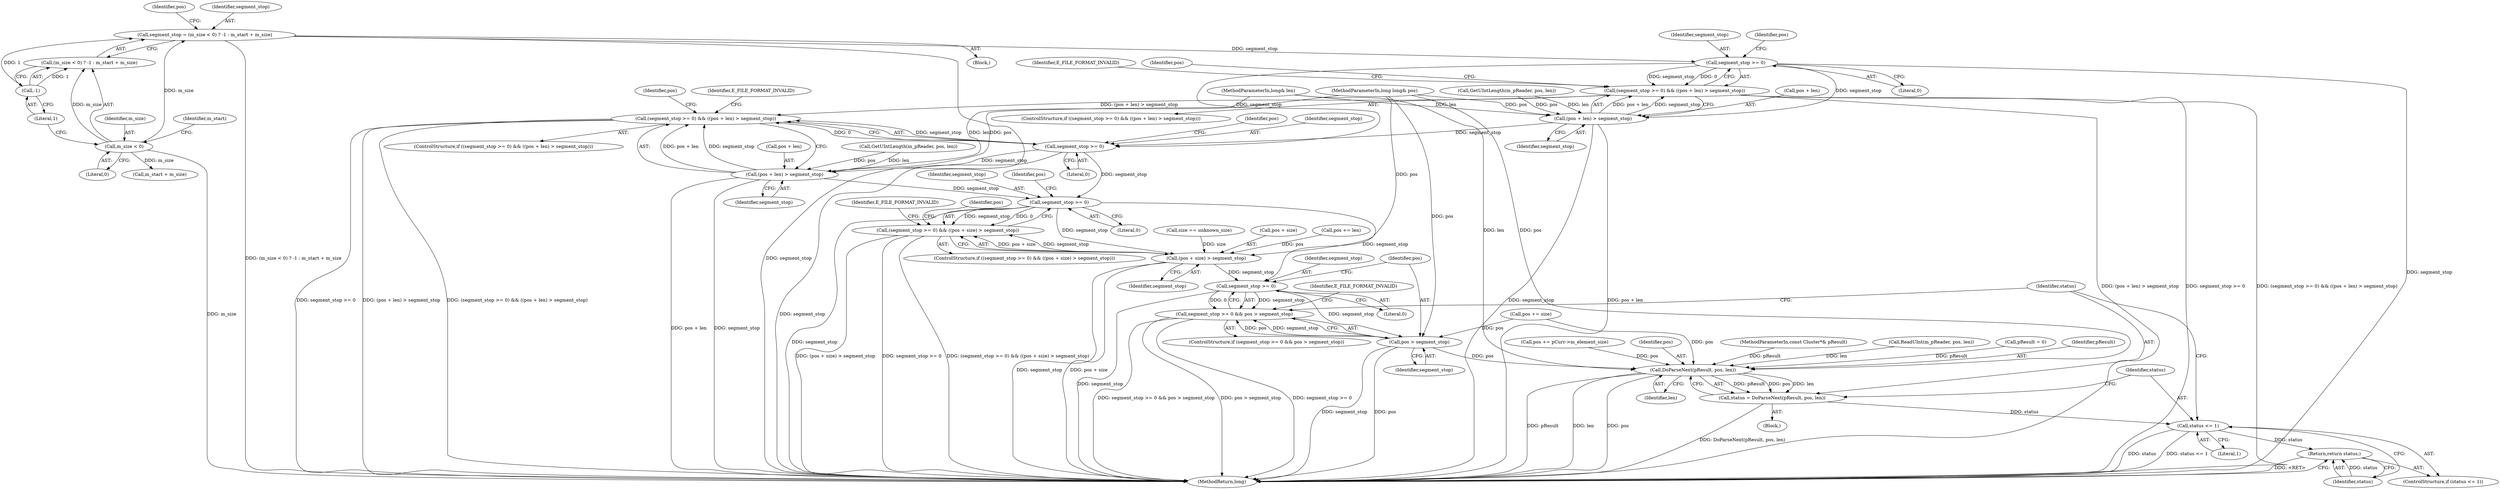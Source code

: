 digraph "0_Android_cc274e2abe8b2a6698a5c47d8aa4bb45f1f9538d_55@integer" {
"1000221" [label="(Call,segment_stop = (m_size < 0) ? -1 : m_start + m_size)"];
"1000227" [label="(Call,-1)"];
"1000224" [label="(Call,m_size < 0)"];
"1000285" [label="(Call,segment_stop >= 0)"];
"1000284" [label="(Call,(segment_stop >= 0) && ((pos + len) > segment_stop))"];
"1000353" [label="(Call,(segment_stop >= 0) && ((pos + len) > segment_stop))"];
"1000288" [label="(Call,(pos + len) > segment_stop)"];
"1000354" [label="(Call,segment_stop >= 0)"];
"1000357" [label="(Call,(pos + len) > segment_stop)"];
"1000400" [label="(Call,segment_stop >= 0)"];
"1000399" [label="(Call,(segment_stop >= 0) && ((pos + size) > segment_stop))"];
"1000403" [label="(Call,(pos + size) > segment_stop)"];
"1000415" [label="(Call,segment_stop >= 0)"];
"1000414" [label="(Call,segment_stop >= 0 && pos > segment_stop)"];
"1000418" [label="(Call,pos > segment_stop)"];
"1000428" [label="(Call,DoParseNext(pResult, pos, len))"];
"1000426" [label="(Call,status = DoParseNext(pResult, pos, len))"];
"1000433" [label="(Call,status <= 1)"];
"1000436" [label="(Return,return status;)"];
"1000438" [label="(MethodReturn,long)"];
"1000227" [label="(Call,-1)"];
"1000225" [label="(Identifier,m_size)"];
"1000359" [label="(Identifier,pos)"];
"1000393" [label="(Call,size == unknown_size)"];
"1000426" [label="(Call,status = DoParseNext(pResult, pos, len))"];
"1000284" [label="(Call,(segment_stop >= 0) && ((pos + len) > segment_stop))"];
"1000398" [label="(ControlStructure,if ((segment_stop >= 0) && ((pos + size) > segment_stop)))"];
"1000229" [label="(Call,m_start + m_size)"];
"1000356" [label="(Literal,0)"];
"1000286" [label="(Identifier,segment_stop)"];
"1000357" [label="(Call,(pos + len) > segment_stop)"];
"1000400" [label="(Call,segment_stop >= 0)"];
"1000417" [label="(Literal,0)"];
"1000413" [label="(ControlStructure,if (segment_stop >= 0 && pos > segment_stop))"];
"1000367" [label="(Identifier,pos)"];
"1000436" [label="(Return,return status;)"];
"1000354" [label="(Call,segment_stop >= 0)"];
"1000414" [label="(Call,segment_stop >= 0 && pos > segment_stop)"];
"1000431" [label="(Identifier,len)"];
"1000223" [label="(Call,(m_size < 0) ? -1 : m_start + m_size)"];
"1000289" [label="(Call,pos + len)"];
"1000409" [label="(Identifier,E_FILE_FORMAT_INVALID)"];
"1000361" [label="(Identifier,segment_stop)"];
"1000430" [label="(Identifier,pos)"];
"1000122" [label="(Block,)"];
"1000427" [label="(Identifier,status)"];
"1000353" [label="(Call,(segment_stop >= 0) && ((pos + len) > segment_stop))"];
"1000228" [label="(Literal,1)"];
"1000224" [label="(Call,m_size < 0)"];
"1000334" [label="(Call,GetUIntLength(m_pReader, pos, len))"];
"1000287" [label="(Literal,0)"];
"1000419" [label="(Identifier,pos)"];
"1000298" [label="(Identifier,pos)"];
"1000265" [label="(Call,GetUIntLength(m_pReader, pos, len))"];
"1000355" [label="(Identifier,segment_stop)"];
"1000434" [label="(Identifier,status)"];
"1000433" [label="(Call,status <= 1)"];
"1000435" [label="(Literal,1)"];
"1000399" [label="(Call,(segment_stop >= 0) && ((pos + size) > segment_stop))"];
"1000407" [label="(Identifier,segment_stop)"];
"1000404" [label="(Call,pos + size)"];
"1000422" [label="(Identifier,E_FILE_FORMAT_INVALID)"];
"1000402" [label="(Literal,0)"];
"1000387" [label="(Call,pos += len)"];
"1000410" [label="(Call,pos += size)"];
"1000221" [label="(Call,segment_stop = (m_size < 0) ? -1 : m_start + m_size)"];
"1000363" [label="(Identifier,E_FILE_FORMAT_INVALID)"];
"1000292" [label="(Identifier,segment_stop)"];
"1000401" [label="(Identifier,segment_stop)"];
"1000405" [label="(Identifier,pos)"];
"1000428" [label="(Call,DoParseNext(pResult, pos, len))"];
"1000415" [label="(Call,segment_stop >= 0)"];
"1000119" [label="(MethodParameterIn,const Cluster*& pResult)"];
"1000375" [label="(Call,ReadUInt(m_pReader, pos, len))"];
"1000437" [label="(Identifier,status)"];
"1000226" [label="(Literal,0)"];
"1000411" [label="(Identifier,pos)"];
"1000420" [label="(Identifier,segment_stop)"];
"1000288" [label="(Call,(pos + len) > segment_stop)"];
"1000120" [label="(MethodParameterIn,long long& pos)"];
"1000130" [label="(Call,pResult = 0)"];
"1000403" [label="(Call,(pos + size) > segment_stop)"];
"1000233" [label="(Identifier,pos)"];
"1000416" [label="(Identifier,segment_stop)"];
"1000121" [label="(MethodParameterIn,long& len)"];
"1000283" [label="(ControlStructure,if ((segment_stop >= 0) && ((pos + len) > segment_stop)))"];
"1000424" [label="(Block,)"];
"1000352" [label="(ControlStructure,if ((segment_stop >= 0) && ((pos + len) > segment_stop)))"];
"1000432" [label="(ControlStructure,if (status <= 1))"];
"1000294" [label="(Identifier,E_FILE_FORMAT_INVALID)"];
"1000285" [label="(Call,segment_stop >= 0)"];
"1000429" [label="(Identifier,pResult)"];
"1000230" [label="(Identifier,m_start)"];
"1000243" [label="(Call,pos += pCurr->m_element_size)"];
"1000290" [label="(Identifier,pos)"];
"1000418" [label="(Call,pos > segment_stop)"];
"1000222" [label="(Identifier,segment_stop)"];
"1000358" [label="(Call,pos + len)"];
"1000221" -> "1000122"  [label="AST: "];
"1000221" -> "1000223"  [label="CFG: "];
"1000222" -> "1000221"  [label="AST: "];
"1000223" -> "1000221"  [label="AST: "];
"1000233" -> "1000221"  [label="CFG: "];
"1000221" -> "1000438"  [label="DDG: (m_size < 0) ? -1 : m_start + m_size"];
"1000221" -> "1000438"  [label="DDG: segment_stop"];
"1000227" -> "1000221"  [label="DDG: 1"];
"1000224" -> "1000221"  [label="DDG: m_size"];
"1000221" -> "1000285"  [label="DDG: segment_stop"];
"1000227" -> "1000223"  [label="AST: "];
"1000227" -> "1000228"  [label="CFG: "];
"1000228" -> "1000227"  [label="AST: "];
"1000223" -> "1000227"  [label="CFG: "];
"1000227" -> "1000223"  [label="DDG: 1"];
"1000224" -> "1000223"  [label="AST: "];
"1000224" -> "1000226"  [label="CFG: "];
"1000225" -> "1000224"  [label="AST: "];
"1000226" -> "1000224"  [label="AST: "];
"1000228" -> "1000224"  [label="CFG: "];
"1000230" -> "1000224"  [label="CFG: "];
"1000224" -> "1000438"  [label="DDG: m_size"];
"1000224" -> "1000223"  [label="DDG: m_size"];
"1000224" -> "1000229"  [label="DDG: m_size"];
"1000285" -> "1000284"  [label="AST: "];
"1000285" -> "1000287"  [label="CFG: "];
"1000286" -> "1000285"  [label="AST: "];
"1000287" -> "1000285"  [label="AST: "];
"1000290" -> "1000285"  [label="CFG: "];
"1000284" -> "1000285"  [label="CFG: "];
"1000285" -> "1000438"  [label="DDG: segment_stop"];
"1000285" -> "1000284"  [label="DDG: segment_stop"];
"1000285" -> "1000284"  [label="DDG: 0"];
"1000285" -> "1000288"  [label="DDG: segment_stop"];
"1000285" -> "1000354"  [label="DDG: segment_stop"];
"1000284" -> "1000283"  [label="AST: "];
"1000284" -> "1000288"  [label="CFG: "];
"1000288" -> "1000284"  [label="AST: "];
"1000294" -> "1000284"  [label="CFG: "];
"1000298" -> "1000284"  [label="CFG: "];
"1000284" -> "1000438"  [label="DDG: segment_stop >= 0"];
"1000284" -> "1000438"  [label="DDG: (segment_stop >= 0) && ((pos + len) > segment_stop)"];
"1000284" -> "1000438"  [label="DDG: (pos + len) > segment_stop"];
"1000288" -> "1000284"  [label="DDG: pos + len"];
"1000288" -> "1000284"  [label="DDG: segment_stop"];
"1000284" -> "1000353"  [label="DDG: (pos + len) > segment_stop"];
"1000353" -> "1000352"  [label="AST: "];
"1000353" -> "1000354"  [label="CFG: "];
"1000353" -> "1000357"  [label="CFG: "];
"1000354" -> "1000353"  [label="AST: "];
"1000357" -> "1000353"  [label="AST: "];
"1000363" -> "1000353"  [label="CFG: "];
"1000367" -> "1000353"  [label="CFG: "];
"1000353" -> "1000438"  [label="DDG: (pos + len) > segment_stop"];
"1000353" -> "1000438"  [label="DDG: (segment_stop >= 0) && ((pos + len) > segment_stop)"];
"1000353" -> "1000438"  [label="DDG: segment_stop >= 0"];
"1000354" -> "1000353"  [label="DDG: segment_stop"];
"1000354" -> "1000353"  [label="DDG: 0"];
"1000357" -> "1000353"  [label="DDG: pos + len"];
"1000357" -> "1000353"  [label="DDG: segment_stop"];
"1000288" -> "1000292"  [label="CFG: "];
"1000289" -> "1000288"  [label="AST: "];
"1000292" -> "1000288"  [label="AST: "];
"1000288" -> "1000438"  [label="DDG: segment_stop"];
"1000288" -> "1000438"  [label="DDG: pos + len"];
"1000265" -> "1000288"  [label="DDG: pos"];
"1000265" -> "1000288"  [label="DDG: len"];
"1000120" -> "1000288"  [label="DDG: pos"];
"1000121" -> "1000288"  [label="DDG: len"];
"1000288" -> "1000354"  [label="DDG: segment_stop"];
"1000354" -> "1000356"  [label="CFG: "];
"1000355" -> "1000354"  [label="AST: "];
"1000356" -> "1000354"  [label="AST: "];
"1000359" -> "1000354"  [label="CFG: "];
"1000354" -> "1000438"  [label="DDG: segment_stop"];
"1000354" -> "1000357"  [label="DDG: segment_stop"];
"1000354" -> "1000400"  [label="DDG: segment_stop"];
"1000357" -> "1000361"  [label="CFG: "];
"1000358" -> "1000357"  [label="AST: "];
"1000361" -> "1000357"  [label="AST: "];
"1000357" -> "1000438"  [label="DDG: segment_stop"];
"1000357" -> "1000438"  [label="DDG: pos + len"];
"1000334" -> "1000357"  [label="DDG: pos"];
"1000334" -> "1000357"  [label="DDG: len"];
"1000120" -> "1000357"  [label="DDG: pos"];
"1000121" -> "1000357"  [label="DDG: len"];
"1000357" -> "1000400"  [label="DDG: segment_stop"];
"1000400" -> "1000399"  [label="AST: "];
"1000400" -> "1000402"  [label="CFG: "];
"1000401" -> "1000400"  [label="AST: "];
"1000402" -> "1000400"  [label="AST: "];
"1000405" -> "1000400"  [label="CFG: "];
"1000399" -> "1000400"  [label="CFG: "];
"1000400" -> "1000438"  [label="DDG: segment_stop"];
"1000400" -> "1000399"  [label="DDG: segment_stop"];
"1000400" -> "1000399"  [label="DDG: 0"];
"1000400" -> "1000403"  [label="DDG: segment_stop"];
"1000400" -> "1000415"  [label="DDG: segment_stop"];
"1000399" -> "1000398"  [label="AST: "];
"1000399" -> "1000403"  [label="CFG: "];
"1000403" -> "1000399"  [label="AST: "];
"1000409" -> "1000399"  [label="CFG: "];
"1000411" -> "1000399"  [label="CFG: "];
"1000399" -> "1000438"  [label="DDG: (pos + size) > segment_stop"];
"1000399" -> "1000438"  [label="DDG: segment_stop >= 0"];
"1000399" -> "1000438"  [label="DDG: (segment_stop >= 0) && ((pos + size) > segment_stop)"];
"1000403" -> "1000399"  [label="DDG: pos + size"];
"1000403" -> "1000399"  [label="DDG: segment_stop"];
"1000403" -> "1000407"  [label="CFG: "];
"1000404" -> "1000403"  [label="AST: "];
"1000407" -> "1000403"  [label="AST: "];
"1000403" -> "1000438"  [label="DDG: pos + size"];
"1000403" -> "1000438"  [label="DDG: segment_stop"];
"1000387" -> "1000403"  [label="DDG: pos"];
"1000120" -> "1000403"  [label="DDG: pos"];
"1000393" -> "1000403"  [label="DDG: size"];
"1000403" -> "1000415"  [label="DDG: segment_stop"];
"1000415" -> "1000414"  [label="AST: "];
"1000415" -> "1000417"  [label="CFG: "];
"1000416" -> "1000415"  [label="AST: "];
"1000417" -> "1000415"  [label="AST: "];
"1000419" -> "1000415"  [label="CFG: "];
"1000414" -> "1000415"  [label="CFG: "];
"1000415" -> "1000438"  [label="DDG: segment_stop"];
"1000415" -> "1000414"  [label="DDG: segment_stop"];
"1000415" -> "1000414"  [label="DDG: 0"];
"1000415" -> "1000418"  [label="DDG: segment_stop"];
"1000414" -> "1000413"  [label="AST: "];
"1000414" -> "1000418"  [label="CFG: "];
"1000418" -> "1000414"  [label="AST: "];
"1000422" -> "1000414"  [label="CFG: "];
"1000427" -> "1000414"  [label="CFG: "];
"1000414" -> "1000438"  [label="DDG: segment_stop >= 0 && pos > segment_stop"];
"1000414" -> "1000438"  [label="DDG: pos > segment_stop"];
"1000414" -> "1000438"  [label="DDG: segment_stop >= 0"];
"1000418" -> "1000414"  [label="DDG: pos"];
"1000418" -> "1000414"  [label="DDG: segment_stop"];
"1000418" -> "1000420"  [label="CFG: "];
"1000419" -> "1000418"  [label="AST: "];
"1000420" -> "1000418"  [label="AST: "];
"1000418" -> "1000438"  [label="DDG: segment_stop"];
"1000418" -> "1000438"  [label="DDG: pos"];
"1000410" -> "1000418"  [label="DDG: pos"];
"1000120" -> "1000418"  [label="DDG: pos"];
"1000418" -> "1000428"  [label="DDG: pos"];
"1000428" -> "1000426"  [label="AST: "];
"1000428" -> "1000431"  [label="CFG: "];
"1000429" -> "1000428"  [label="AST: "];
"1000430" -> "1000428"  [label="AST: "];
"1000431" -> "1000428"  [label="AST: "];
"1000426" -> "1000428"  [label="CFG: "];
"1000428" -> "1000438"  [label="DDG: len"];
"1000428" -> "1000438"  [label="DDG: pos"];
"1000428" -> "1000438"  [label="DDG: pResult"];
"1000428" -> "1000426"  [label="DDG: pResult"];
"1000428" -> "1000426"  [label="DDG: pos"];
"1000428" -> "1000426"  [label="DDG: len"];
"1000130" -> "1000428"  [label="DDG: pResult"];
"1000119" -> "1000428"  [label="DDG: pResult"];
"1000410" -> "1000428"  [label="DDG: pos"];
"1000243" -> "1000428"  [label="DDG: pos"];
"1000120" -> "1000428"  [label="DDG: pos"];
"1000121" -> "1000428"  [label="DDG: len"];
"1000375" -> "1000428"  [label="DDG: len"];
"1000426" -> "1000424"  [label="AST: "];
"1000427" -> "1000426"  [label="AST: "];
"1000434" -> "1000426"  [label="CFG: "];
"1000426" -> "1000438"  [label="DDG: DoParseNext(pResult, pos, len)"];
"1000426" -> "1000433"  [label="DDG: status"];
"1000433" -> "1000432"  [label="AST: "];
"1000433" -> "1000435"  [label="CFG: "];
"1000434" -> "1000433"  [label="AST: "];
"1000435" -> "1000433"  [label="AST: "];
"1000427" -> "1000433"  [label="CFG: "];
"1000437" -> "1000433"  [label="CFG: "];
"1000433" -> "1000438"  [label="DDG: status"];
"1000433" -> "1000438"  [label="DDG: status <= 1"];
"1000433" -> "1000436"  [label="DDG: status"];
"1000436" -> "1000432"  [label="AST: "];
"1000436" -> "1000437"  [label="CFG: "];
"1000437" -> "1000436"  [label="AST: "];
"1000438" -> "1000436"  [label="CFG: "];
"1000436" -> "1000438"  [label="DDG: <RET>"];
"1000437" -> "1000436"  [label="DDG: status"];
}
